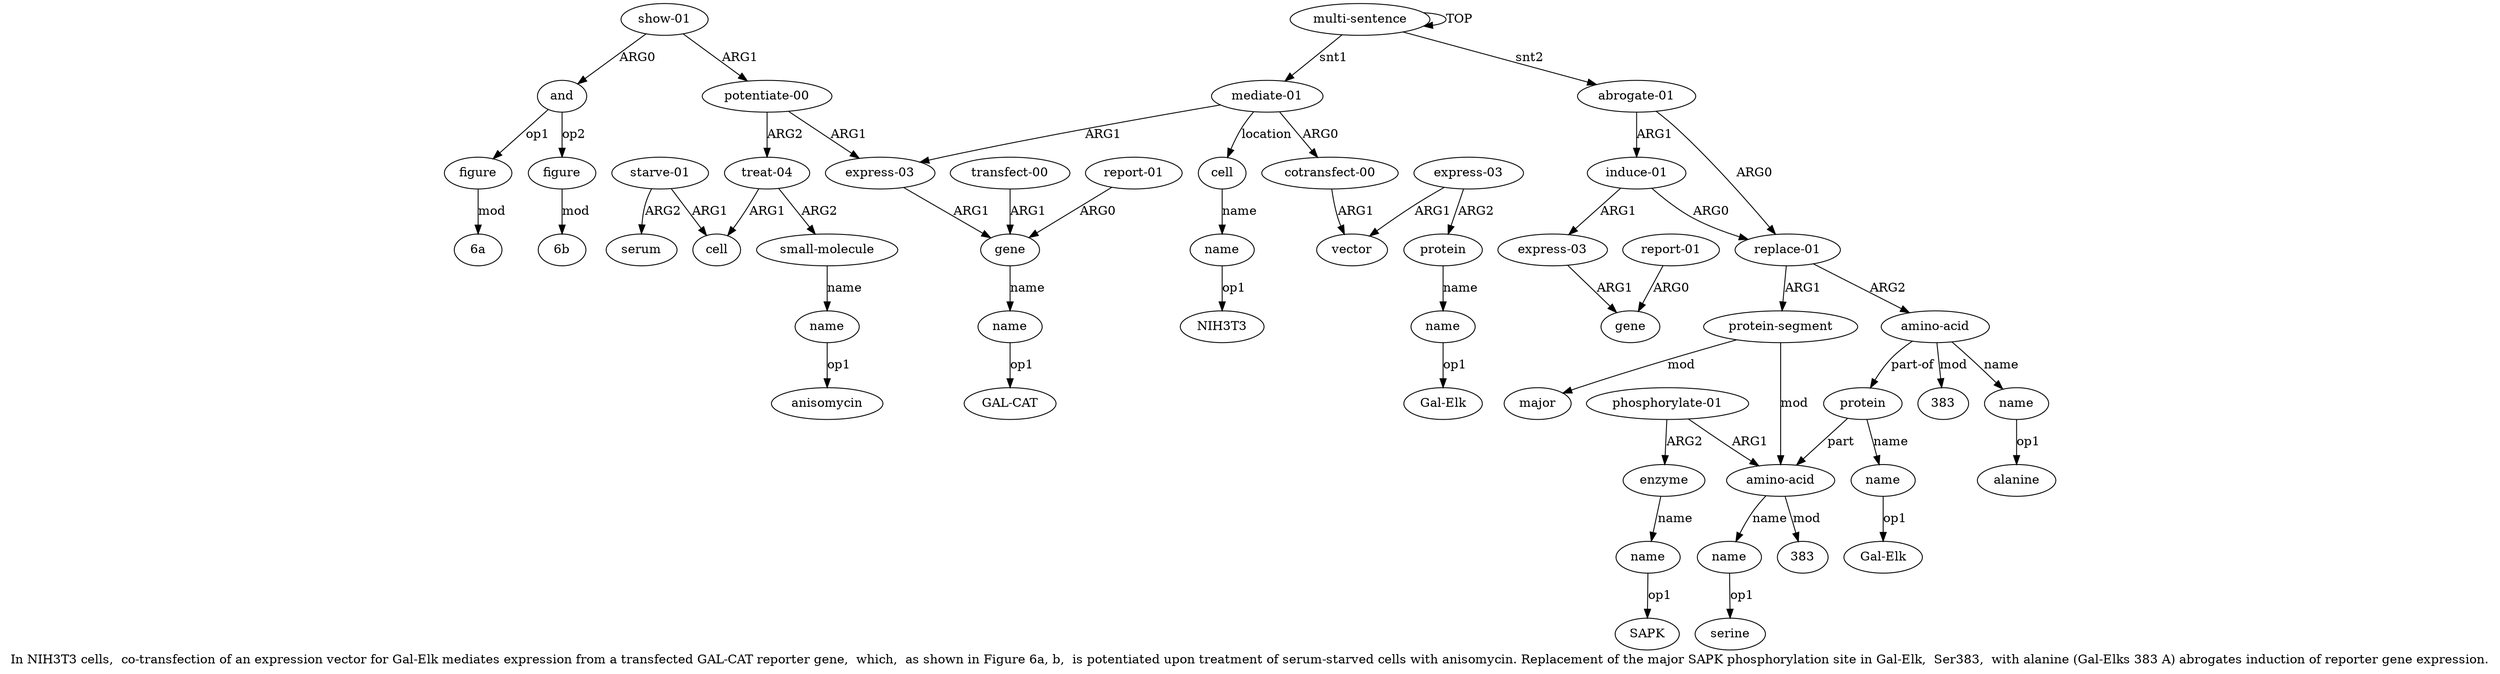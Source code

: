 digraph  {
	graph [label="In NIH3T3 cells,  co-transfection of an expression vector for Gal-Elk mediates expression from a transfected GAL-CAT reporter gene,  \
which,  as shown in Figure 6a, b,  is potentiated upon treatment of serum-starved cells with anisomycin. Replacement of the major \
SAPK phosphorylation site in Gal-Elk,  Ser383,  with alanine (Gal-Elks 383 A) abrogates induction of reporter gene expression."];
	node [label="\N"];
	a20	 [color=black,
		gold_ind=20,
		gold_label=and,
		label=and,
		test_ind=20,
		test_label=and];
	a21	 [color=black,
		gold_ind=21,
		gold_label=figure,
		label=figure,
		test_ind=21,
		test_label=figure];
	a20 -> a21 [key=0,
	color=black,
	gold_label=op1,
	label=op1,
	test_label=op1];
a22 [color=black,
	gold_ind=22,
	gold_label=figure,
	label=figure,
	test_ind=22,
	test_label=figure];
a20 -> a22 [key=0,
color=black,
gold_label=op2,
label=op2,
test_label=op2];
"a21 6a" [color=black,
gold_ind=-1,
gold_label="6a",
label="6a",
test_ind=-1,
test_label="6a"];
a21 -> "a21 6a" [key=0,
color=black,
gold_label=mod,
label=mod,
test_label=mod];
"a22 6b" [color=black,
gold_ind=-1,
gold_label="6b",
label="6b",
test_ind=-1,
test_label="6b"];
a22 -> "a22 6b" [key=0,
color=black,
gold_label=mod,
label=mod,
test_label=mod];
a23 [color=black,
gold_ind=23,
gold_label=cell,
label=cell,
test_ind=23,
test_label=cell];
a24 [color=black,
gold_ind=24,
gold_label=name,
label=name,
test_ind=24,
test_label=name];
a23 -> a24 [key=0,
color=black,
gold_label=name,
label=name,
test_label=name];
"a24 NIH3T3" [color=black,
gold_ind=-1,
gold_label=NIH3T3,
label=NIH3T3,
test_ind=-1,
test_label=NIH3T3];
a24 -> "a24 NIH3T3" [key=0,
color=black,
gold_label=op1,
label=op1,
test_label=op1];
a25 [color=black,
gold_ind=25,
gold_label="abrogate-01",
label="abrogate-01",
test_ind=25,
test_label="abrogate-01"];
a26 [color=black,
gold_ind=26,
gold_label="replace-01",
label="replace-01",
test_ind=26,
test_label="replace-01"];
a25 -> a26 [key=0,
color=black,
gold_label=ARG0,
label=ARG0,
test_label=ARG0];
a38 [color=black,
gold_ind=38,
gold_label="induce-01",
label="induce-01",
test_ind=38,
test_label="induce-01"];
a25 -> a38 [key=0,
color=black,
gold_label=ARG1,
label=ARG1,
test_label=ARG1];
a27 [color=black,
gold_ind=27,
gold_label="protein-segment",
label="protein-segment",
test_ind=27,
test_label="protein-segment"];
a26 -> a27 [key=0,
color=black,
gold_label=ARG1,
label=ARG1,
test_label=ARG1];
a36 [color=black,
gold_ind=36,
gold_label="amino-acid",
label="amino-acid",
test_ind=36,
test_label="amino-acid"];
a26 -> a36 [key=0,
color=black,
gold_label=ARG2,
label=ARG2,
test_label=ARG2];
a28 [color=black,
gold_ind=28,
gold_label="amino-acid",
label="amino-acid",
test_ind=28,
test_label="amino-acid"];
a27 -> a28 [key=0,
color=black,
gold_label=mod,
label=mod,
test_label=mod];
a35 [color=black,
gold_ind=35,
gold_label=major,
label=major,
test_ind=35,
test_label=major];
a27 -> a35 [key=0,
color=black,
gold_label=mod,
label=mod,
test_label=mod];
a29 [color=black,
gold_ind=29,
gold_label=name,
label=name,
test_ind=29,
test_label=name];
a28 -> a29 [key=0,
color=black,
gold_label=name,
label=name,
test_label=name];
"a28 383" [color=black,
gold_ind=-1,
gold_label=383,
label=383,
test_ind=-1,
test_label=383];
a28 -> "a28 383" [key=0,
color=black,
gold_label=mod,
label=mod,
test_label=mod];
"a29 serine" [color=black,
gold_ind=-1,
gold_label=serine,
label=serine,
test_ind=-1,
test_label=serine];
a29 -> "a29 serine" [key=0,
color=black,
gold_label=op1,
label=op1,
test_label=op1];
a31 [color=black,
gold_ind=31,
gold_label=name,
label=name,
test_ind=31,
test_label=name];
"a31 Gal-Elk" [color=black,
gold_ind=-1,
gold_label="Gal-Elk",
label="Gal-Elk",
test_ind=-1,
test_label="Gal-Elk"];
a31 -> "a31 Gal-Elk" [key=0,
color=black,
gold_label=op1,
label=op1,
test_label=op1];
a30 [color=black,
gold_ind=30,
gold_label=protein,
label=protein,
test_ind=30,
test_label=protein];
a30 -> a28 [key=0,
color=black,
gold_label=part,
label=part,
test_label=part];
a30 -> a31 [key=0,
color=black,
gold_label=name,
label=name,
test_label=name];
"a34 SAPK" [color=black,
gold_ind=-1,
gold_label=SAPK,
label=SAPK,
test_ind=-1,
test_label=SAPK];
a37 [color=black,
gold_ind=37,
gold_label=name,
label=name,
test_ind=37,
test_label=name];
"a37 alanine" [color=black,
gold_ind=-1,
gold_label=alanine,
label=alanine,
test_ind=-1,
test_label=alanine];
a37 -> "a37 alanine" [key=0,
color=black,
gold_label=op1,
label=op1,
test_label=op1];
a36 -> a30 [key=0,
color=black,
gold_label="part-of",
label="part-of",
test_label="part-of"];
a36 -> a37 [key=0,
color=black,
gold_label=name,
label=name,
test_label=name];
"a36 383" [color=black,
gold_ind=-1,
gold_label=383,
label=383,
test_ind=-1,
test_label=383];
a36 -> "a36 383" [key=0,
color=black,
gold_label=mod,
label=mod,
test_label=mod];
a33 [color=black,
gold_ind=33,
gold_label=enzyme,
label=enzyme,
test_ind=33,
test_label=enzyme];
a34 [color=black,
gold_ind=34,
gold_label=name,
label=name,
test_ind=34,
test_label=name];
a33 -> a34 [key=0,
color=black,
gold_label=name,
label=name,
test_label=name];
"a6 Gal-Elk" [color=black,
gold_ind=-1,
gold_label="Gal-Elk",
label="Gal-Elk",
test_ind=-1,
test_label="Gal-Elk"];
a34 -> "a34 SAPK" [key=0,
color=black,
gold_label=op1,
label=op1,
test_label=op1];
a32 [color=black,
gold_ind=32,
gold_label="phosphorylate-01",
label="phosphorylate-01",
test_ind=32,
test_label="phosphorylate-01"];
a32 -> a28 [key=0,
color=black,
gold_label=ARG1,
label=ARG1,
test_label=ARG1];
a32 -> a33 [key=0,
color=black,
gold_label=ARG2,
label=ARG2,
test_label=ARG2];
a15 [color=black,
gold_ind=15,
gold_label="starve-01",
label="starve-01",
test_ind=15,
test_label="starve-01"];
a14 [color=black,
gold_ind=14,
gold_label=cell,
label=cell,
test_ind=14,
test_label=cell];
a15 -> a14 [key=0,
color=black,
gold_label=ARG1,
label=ARG1,
test_label=ARG1];
a16 [color=black,
gold_ind=16,
gold_label=serum,
label=serum,
test_ind=16,
test_label=serum];
a15 -> a16 [key=0,
color=black,
gold_label=ARG2,
label=ARG2,
test_label=ARG2];
a17 [color=black,
gold_ind=17,
gold_label="small-molecule",
label="small-molecule",
test_ind=17,
test_label="small-molecule"];
a18 [color=black,
gold_ind=18,
gold_label=name,
label=name,
test_ind=18,
test_label=name];
a17 -> a18 [key=0,
color=black,
gold_label=name,
label=name,
test_label=name];
a11 [color=black,
gold_ind=11,
gold_label="transfect-00",
label="transfect-00",
test_ind=11,
test_label="transfect-00"];
a8 [color=black,
gold_ind=8,
gold_label=gene,
label=gene,
test_ind=8,
test_label=gene];
a11 -> a8 [key=0,
color=black,
gold_label=ARG1,
label=ARG1,
test_label=ARG1];
a10 [color=black,
gold_ind=10,
gold_label="report-01",
label="report-01",
test_ind=10,
test_label="report-01"];
a10 -> a8 [key=0,
color=black,
gold_label=ARG0,
label=ARG0,
test_label=ARG0];
a13 [color=black,
gold_ind=13,
gold_label="treat-04",
label="treat-04",
test_ind=13,
test_label="treat-04"];
a13 -> a14 [key=0,
color=black,
gold_label=ARG1,
label=ARG1,
test_label=ARG1];
a13 -> a17 [key=0,
color=black,
gold_label=ARG2,
label=ARG2,
test_label=ARG2];
a12 [color=black,
gold_ind=12,
gold_label="potentiate-00",
label="potentiate-00",
test_ind=12,
test_label="potentiate-00"];
a12 -> a13 [key=0,
color=black,
gold_label=ARG2,
label=ARG2,
test_label=ARG2];
a7 [color=black,
gold_ind=7,
gold_label="express-03",
label="express-03",
test_ind=7,
test_label="express-03"];
a12 -> a7 [key=0,
color=black,
gold_label=ARG1,
label=ARG1,
test_label=ARG1];
a39 [color=black,
gold_ind=39,
gold_label="express-03",
label="express-03",
test_ind=39,
test_label="express-03"];
a40 [color=black,
gold_ind=40,
gold_label=gene,
label=gene,
test_ind=40,
test_label=gene];
a39 -> a40 [key=0,
color=black,
gold_label=ARG1,
label=ARG1,
test_label=ARG1];
a38 -> a26 [key=0,
color=black,
gold_label=ARG0,
label=ARG0,
test_label=ARG0];
a38 -> a39 [key=0,
color=black,
gold_label=ARG1,
label=ARG1,
test_label=ARG1];
a19 [color=black,
gold_ind=19,
gold_label="show-01",
label="show-01",
test_ind=19,
test_label="show-01"];
a19 -> a20 [key=0,
color=black,
gold_label=ARG0,
label=ARG0,
test_label=ARG0];
a19 -> a12 [key=0,
color=black,
gold_label=ARG1,
label=ARG1,
test_label=ARG1];
"a18 anisomycin" [color=black,
gold_ind=-1,
gold_label=anisomycin,
label=anisomycin,
test_ind=-1,
test_label=anisomycin];
a18 -> "a18 anisomycin" [key=0,
color=black,
gold_label=op1,
label=op1,
test_label=op1];
a1 [color=black,
gold_ind=1,
gold_label="mediate-01",
label="mediate-01",
test_ind=1,
test_label="mediate-01"];
a1 -> a23 [key=0,
color=black,
gold_label=location,
label=location,
test_label=location];
a2 [color=black,
gold_ind=2,
gold_label="cotransfect-00",
label="cotransfect-00",
test_ind=2,
test_label="cotransfect-00"];
a1 -> a2 [key=0,
color=black,
gold_label=ARG0,
label=ARG0,
test_label=ARG0];
a1 -> a7 [key=0,
color=black,
gold_label=ARG1,
label=ARG1,
test_label=ARG1];
a0 [color=black,
gold_ind=0,
gold_label="multi-sentence",
label="multi-sentence",
test_ind=0,
test_label="multi-sentence"];
a0 -> a25 [key=0,
color=black,
gold_label=snt2,
label=snt2,
test_label=snt2];
a0 -> a1 [key=0,
color=black,
gold_label=snt1,
label=snt1,
test_label=snt1];
a0 -> a0 [key=0,
color=black,
gold_label=TOP,
label=TOP,
test_label=TOP];
a3 [color=black,
gold_ind=3,
gold_label=vector,
label=vector,
test_ind=3,
test_label=vector];
a2 -> a3 [key=0,
color=black,
gold_label=ARG1,
label=ARG1,
test_label=ARG1];
a5 [color=black,
gold_ind=5,
gold_label=protein,
label=protein,
test_ind=5,
test_label=protein];
a6 [color=black,
gold_ind=6,
gold_label=name,
label=name,
test_ind=6,
test_label=name];
a5 -> a6 [key=0,
color=black,
gold_label=name,
label=name,
test_label=name];
a4 [color=black,
gold_ind=4,
gold_label="express-03",
label="express-03",
test_ind=4,
test_label="express-03"];
a4 -> a3 [key=0,
color=black,
gold_label=ARG1,
label=ARG1,
test_label=ARG1];
a4 -> a5 [key=0,
color=black,
gold_label=ARG2,
label=ARG2,
test_label=ARG2];
a7 -> a8 [key=0,
color=black,
gold_label=ARG1,
label=ARG1,
test_label=ARG1];
a6 -> "a6 Gal-Elk" [key=0,
color=black,
gold_label=op1,
label=op1,
test_label=op1];
a9 [color=black,
gold_ind=9,
gold_label=name,
label=name,
test_ind=9,
test_label=name];
"a9 GAL-CAT" [color=black,
gold_ind=-1,
gold_label="GAL-CAT",
label="GAL-CAT",
test_ind=-1,
test_label="GAL-CAT"];
a9 -> "a9 GAL-CAT" [key=0,
color=black,
gold_label=op1,
label=op1,
test_label=op1];
a8 -> a9 [key=0,
color=black,
gold_label=name,
label=name,
test_label=name];
a41 [color=black,
gold_ind=41,
gold_label="report-01",
label="report-01",
test_ind=41,
test_label="report-01"];
a41 -> a40 [key=0,
color=black,
gold_label=ARG0,
label=ARG0,
test_label=ARG0];
}
